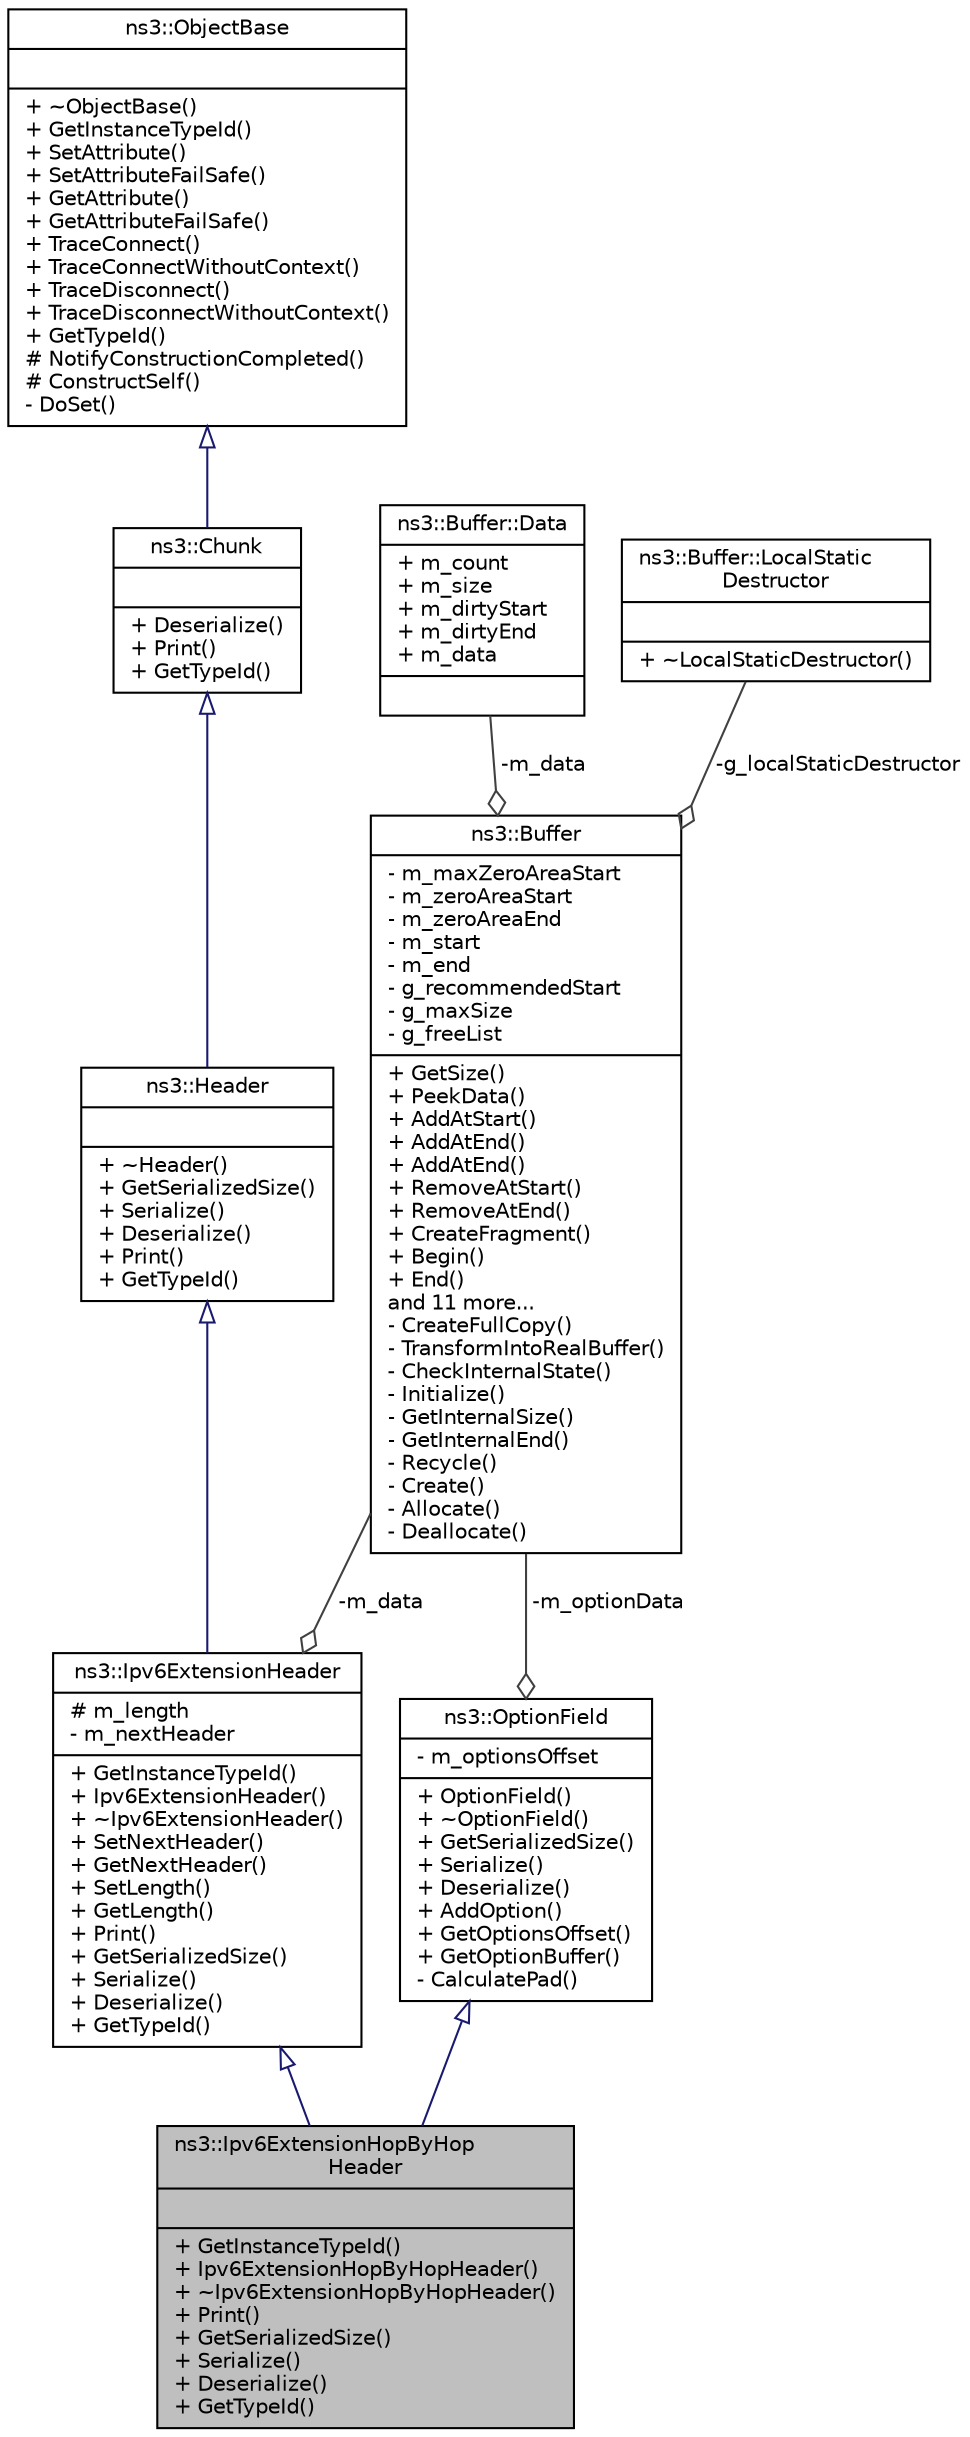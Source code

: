 digraph "ns3::Ipv6ExtensionHopByHopHeader"
{
  edge [fontname="Helvetica",fontsize="10",labelfontname="Helvetica",labelfontsize="10"];
  node [fontname="Helvetica",fontsize="10",shape=record];
  Node1 [label="{ns3::Ipv6ExtensionHopByHop\lHeader\n||+ GetInstanceTypeId()\l+ Ipv6ExtensionHopByHopHeader()\l+ ~Ipv6ExtensionHopByHopHeader()\l+ Print()\l+ GetSerializedSize()\l+ Serialize()\l+ Deserialize()\l+ GetTypeId()\l}",height=0.2,width=0.4,color="black", fillcolor="grey75", style="filled", fontcolor="black"];
  Node2 -> Node1 [dir="back",color="midnightblue",fontsize="10",style="solid",arrowtail="onormal"];
  Node2 [label="{ns3::Ipv6ExtensionHeader\n|# m_length\l- m_nextHeader\l|+ GetInstanceTypeId()\l+ Ipv6ExtensionHeader()\l+ ~Ipv6ExtensionHeader()\l+ SetNextHeader()\l+ GetNextHeader()\l+ SetLength()\l+ GetLength()\l+ Print()\l+ GetSerializedSize()\l+ Serialize()\l+ Deserialize()\l+ GetTypeId()\l}",height=0.2,width=0.4,color="black", fillcolor="white", style="filled",URL="$d5/d0e/classns3_1_1Ipv6ExtensionHeader.html",tooltip="Header for IPv6 Extension. "];
  Node3 -> Node2 [dir="back",color="midnightblue",fontsize="10",style="solid",arrowtail="onormal"];
  Node3 [label="{ns3::Header\n||+ ~Header()\l+ GetSerializedSize()\l+ Serialize()\l+ Deserialize()\l+ Print()\l+ GetTypeId()\l}",height=0.2,width=0.4,color="black", fillcolor="white", style="filled",URL="$d6/dae/classns3_1_1Header.html",tooltip="Protocol header serialization and deserialization. "];
  Node4 -> Node3 [dir="back",color="midnightblue",fontsize="10",style="solid",arrowtail="onormal"];
  Node4 [label="{ns3::Chunk\n||+ Deserialize()\l+ Print()\l+ GetTypeId()\l}",height=0.2,width=0.4,color="black", fillcolor="white", style="filled",URL="$d7/d9b/classns3_1_1Chunk.html",tooltip="abstract base class for ns3::Header and ns3::Trailer "];
  Node5 -> Node4 [dir="back",color="midnightblue",fontsize="10",style="solid",arrowtail="onormal"];
  Node5 [label="{ns3::ObjectBase\n||+ ~ObjectBase()\l+ GetInstanceTypeId()\l+ SetAttribute()\l+ SetAttributeFailSafe()\l+ GetAttribute()\l+ GetAttributeFailSafe()\l+ TraceConnect()\l+ TraceConnectWithoutContext()\l+ TraceDisconnect()\l+ TraceDisconnectWithoutContext()\l+ GetTypeId()\l# NotifyConstructionCompleted()\l# ConstructSelf()\l- DoSet()\l}",height=0.2,width=0.4,color="black", fillcolor="white", style="filled",URL="$d2/dac/classns3_1_1ObjectBase.html",tooltip="Anchor the ns-3 type and attribute system. "];
  Node6 -> Node2 [color="grey25",fontsize="10",style="solid",label=" -m_data" ,arrowhead="odiamond"];
  Node6 [label="{ns3::Buffer\n|- m_maxZeroAreaStart\l- m_zeroAreaStart\l- m_zeroAreaEnd\l- m_start\l- m_end\l- g_recommendedStart\l- g_maxSize\l- g_freeList\l|+ GetSize()\l+ PeekData()\l+ AddAtStart()\l+ AddAtEnd()\l+ AddAtEnd()\l+ RemoveAtStart()\l+ RemoveAtEnd()\l+ CreateFragment()\l+ Begin()\l+ End()\land 11 more...\l- CreateFullCopy()\l- TransformIntoRealBuffer()\l- CheckInternalState()\l- Initialize()\l- GetInternalSize()\l- GetInternalEnd()\l- Recycle()\l- Create()\l- Allocate()\l- Deallocate()\l}",height=0.2,width=0.4,color="black", fillcolor="white", style="filled",URL="$da/d85/classns3_1_1Buffer.html",tooltip="automatically resized byte buffer "];
  Node7 -> Node6 [color="grey25",fontsize="10",style="solid",label=" -m_data" ,arrowhead="odiamond"];
  Node7 [label="{ns3::Buffer::Data\n|+ m_count\l+ m_size\l+ m_dirtyStart\l+ m_dirtyEnd\l+ m_data\l|}",height=0.2,width=0.4,color="black", fillcolor="white", style="filled",URL="$d9/dcc/structns3_1_1Buffer_1_1Data.html"];
  Node8 -> Node6 [color="grey25",fontsize="10",style="solid",label=" -g_localStaticDestructor" ,arrowhead="odiamond"];
  Node8 [label="{ns3::Buffer::LocalStatic\lDestructor\n||+ ~LocalStaticDestructor()\l}",height=0.2,width=0.4,color="black", fillcolor="white", style="filled",URL="$dc/de5/structns3_1_1Buffer_1_1LocalStaticDestructor.html",tooltip="Local static destructor structure. "];
  Node9 -> Node1 [dir="back",color="midnightblue",fontsize="10",style="solid",arrowtail="onormal"];
  Node9 [label="{ns3::OptionField\n|- m_optionsOffset\l|+ OptionField()\l+ ~OptionField()\l+ GetSerializedSize()\l+ Serialize()\l+ Deserialize()\l+ AddOption()\l+ GetOptionsOffset()\l+ GetOptionBuffer()\l- CalculatePad()\l}",height=0.2,width=0.4,color="black", fillcolor="white", style="filled",URL="$d3/d4b/classns3_1_1OptionField.html",tooltip="Option field for an IPv6ExtensionHeader. "];
  Node6 -> Node9 [color="grey25",fontsize="10",style="solid",label=" -m_optionData" ,arrowhead="odiamond"];
}
